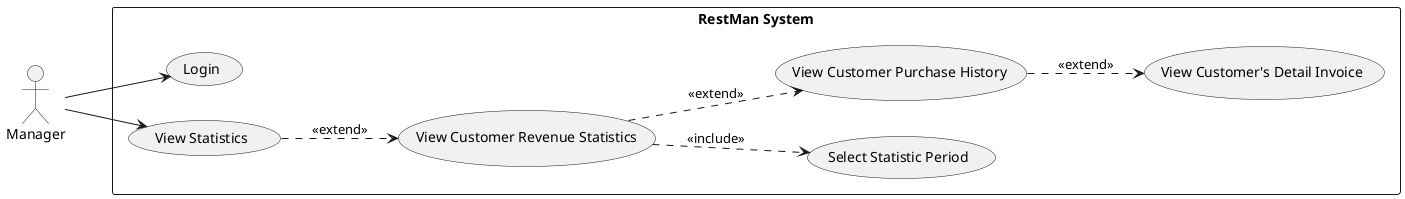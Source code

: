 @startuml
left to right direction
actor Manager
rectangle "RestMan System" {
  usecase "Login" as UC_Login
  usecase "View Statistics" as UC_ViewStats
  usecase "View Customer Revenue Statistics" as UC_CustRev
  usecase "Select Statistic Period" as UC_SelectPeriod
  usecase "View Customer Purchase History" as UC_History
  usecase "View Customer's Detail Invoice" as UC_Invoice
}
Manager --> UC_Login
Manager --> UC_ViewStats
UC_ViewStats ..> UC_CustRev : <<extend>>
UC_CustRev ..> UC_SelectPeriod : <<include>>
UC_CustRev ..> UC_History : <<extend>>
UC_History ..> UC_Invoice : <<extend>>
@enduml
